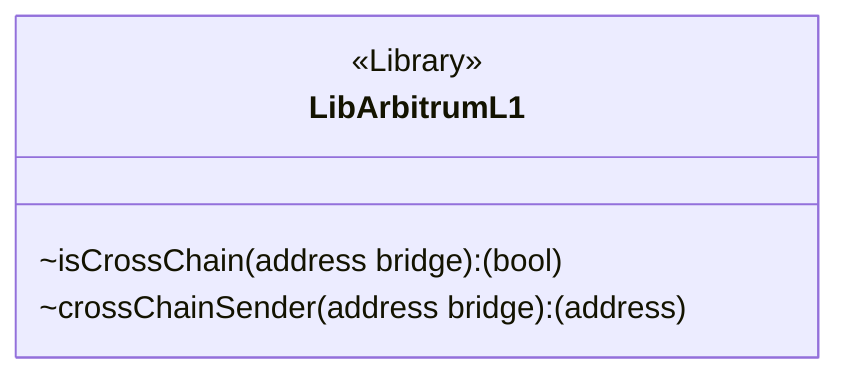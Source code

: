 classDiagram
  %% 571:1004:0
  class LibArbitrumL1 {
    <<Library>>
    ~isCrossChain(address bridge): (bool)
    ~crossChainSender(address bridge): (address)
  }